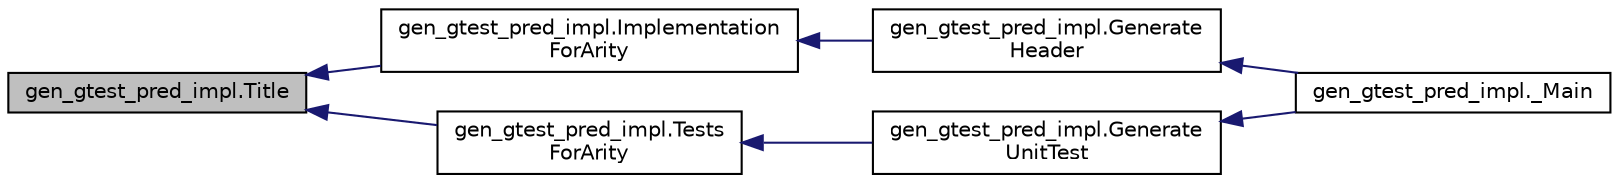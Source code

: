 digraph "gen_gtest_pred_impl.Title"
{
  edge [fontname="Helvetica",fontsize="10",labelfontname="Helvetica",labelfontsize="10"];
  node [fontname="Helvetica",fontsize="10",shape=record];
  rankdir="LR";
  Node96 [label="gen_gtest_pred_impl.Title",height=0.2,width=0.4,color="black", fillcolor="grey75", style="filled", fontcolor="black"];
  Node96 -> Node97 [dir="back",color="midnightblue",fontsize="10",style="solid",fontname="Helvetica"];
  Node97 [label="gen_gtest_pred_impl.Implementation\lForArity",height=0.2,width=0.4,color="black", fillcolor="white", style="filled",URL="$d0/db7/namespacegen__gtest__pred__impl.html#a8c53b141b89f9c05d0131d9756dfeab0"];
  Node97 -> Node98 [dir="back",color="midnightblue",fontsize="10",style="solid",fontname="Helvetica"];
  Node98 [label="gen_gtest_pred_impl.Generate\lHeader",height=0.2,width=0.4,color="black", fillcolor="white", style="filled",URL="$d0/db7/namespacegen__gtest__pred__impl.html#a6f3039a82a5283846fb272f8a3af6743"];
  Node98 -> Node99 [dir="back",color="midnightblue",fontsize="10",style="solid",fontname="Helvetica"];
  Node99 [label="gen_gtest_pred_impl._Main",height=0.2,width=0.4,color="black", fillcolor="white", style="filled",URL="$d0/db7/namespacegen__gtest__pred__impl.html#a50dd74615a1507ce657c8fa24d7c161e"];
  Node96 -> Node100 [dir="back",color="midnightblue",fontsize="10",style="solid",fontname="Helvetica"];
  Node100 [label="gen_gtest_pred_impl.Tests\lForArity",height=0.2,width=0.4,color="black", fillcolor="white", style="filled",URL="$d0/db7/namespacegen__gtest__pred__impl.html#ab0da913fa15e5695d5bb2dd1de5dec57"];
  Node100 -> Node101 [dir="back",color="midnightblue",fontsize="10",style="solid",fontname="Helvetica"];
  Node101 [label="gen_gtest_pred_impl.Generate\lUnitTest",height=0.2,width=0.4,color="black", fillcolor="white", style="filled",URL="$d0/db7/namespacegen__gtest__pred__impl.html#acbd42b5b7fb7ddbb06a4dd58fc37e9ed"];
  Node101 -> Node99 [dir="back",color="midnightblue",fontsize="10",style="solid",fontname="Helvetica"];
}
